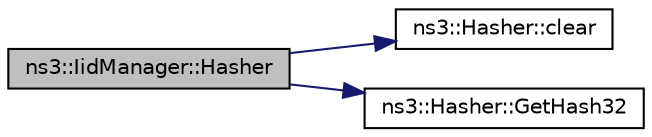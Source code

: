 digraph "ns3::IidManager::Hasher"
{
 // LATEX_PDF_SIZE
  edge [fontname="Helvetica",fontsize="10",labelfontname="Helvetica",labelfontsize="10"];
  node [fontname="Helvetica",fontsize="10",shape=record];
  rankdir="LR";
  Node1 [label="ns3::IidManager::Hasher",height=0.2,width=0.4,color="black", fillcolor="grey75", style="filled", fontcolor="black",tooltip="Hashing function."];
  Node1 -> Node2 [color="midnightblue",fontsize="10",style="solid",fontname="Helvetica"];
  Node2 [label="ns3::Hasher::clear",height=0.2,width=0.4,color="black", fillcolor="white", style="filled",URL="$classns3_1_1_hasher.html#a629108aa89019d84af8b2d85c7185f54",tooltip="Restore initial state."];
  Node1 -> Node3 [color="midnightblue",fontsize="10",style="solid",fontname="Helvetica"];
  Node3 [label="ns3::Hasher::GetHash32",height=0.2,width=0.4,color="black", fillcolor="white", style="filled",URL="$classns3_1_1_hasher.html#a3d194d6c66ea950b9a89d3465f913012",tooltip="Compute 32-bit hash of a byte buffer."];
}
